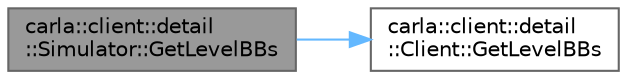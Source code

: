 digraph "carla::client::detail::Simulator::GetLevelBBs"
{
 // INTERACTIVE_SVG=YES
 // LATEX_PDF_SIZE
  bgcolor="transparent";
  edge [fontname=Helvetica,fontsize=10,labelfontname=Helvetica,labelfontsize=10];
  node [fontname=Helvetica,fontsize=10,shape=box,height=0.2,width=0.4];
  rankdir="LR";
  Node1 [id="Node000001",label="carla::client::detail\l::Simulator::GetLevelBBs",height=0.2,width=0.4,color="gray40", fillcolor="grey60", style="filled", fontcolor="black",tooltip="Returns all the BBs of all the elements of the level"];
  Node1 -> Node2 [id="edge1_Node000001_Node000002",color="steelblue1",style="solid",tooltip=" "];
  Node2 [id="Node000002",label="carla::client::detail\l::Client::GetLevelBBs",height=0.2,width=0.4,color="grey40", fillcolor="white", style="filled",URL="$dd/ddd/classcarla_1_1client_1_1detail_1_1Client.html#a901782e2ed094668107ffb73c02c00c2",tooltip="Returns all the BBs of all the elements of the level"];
}
